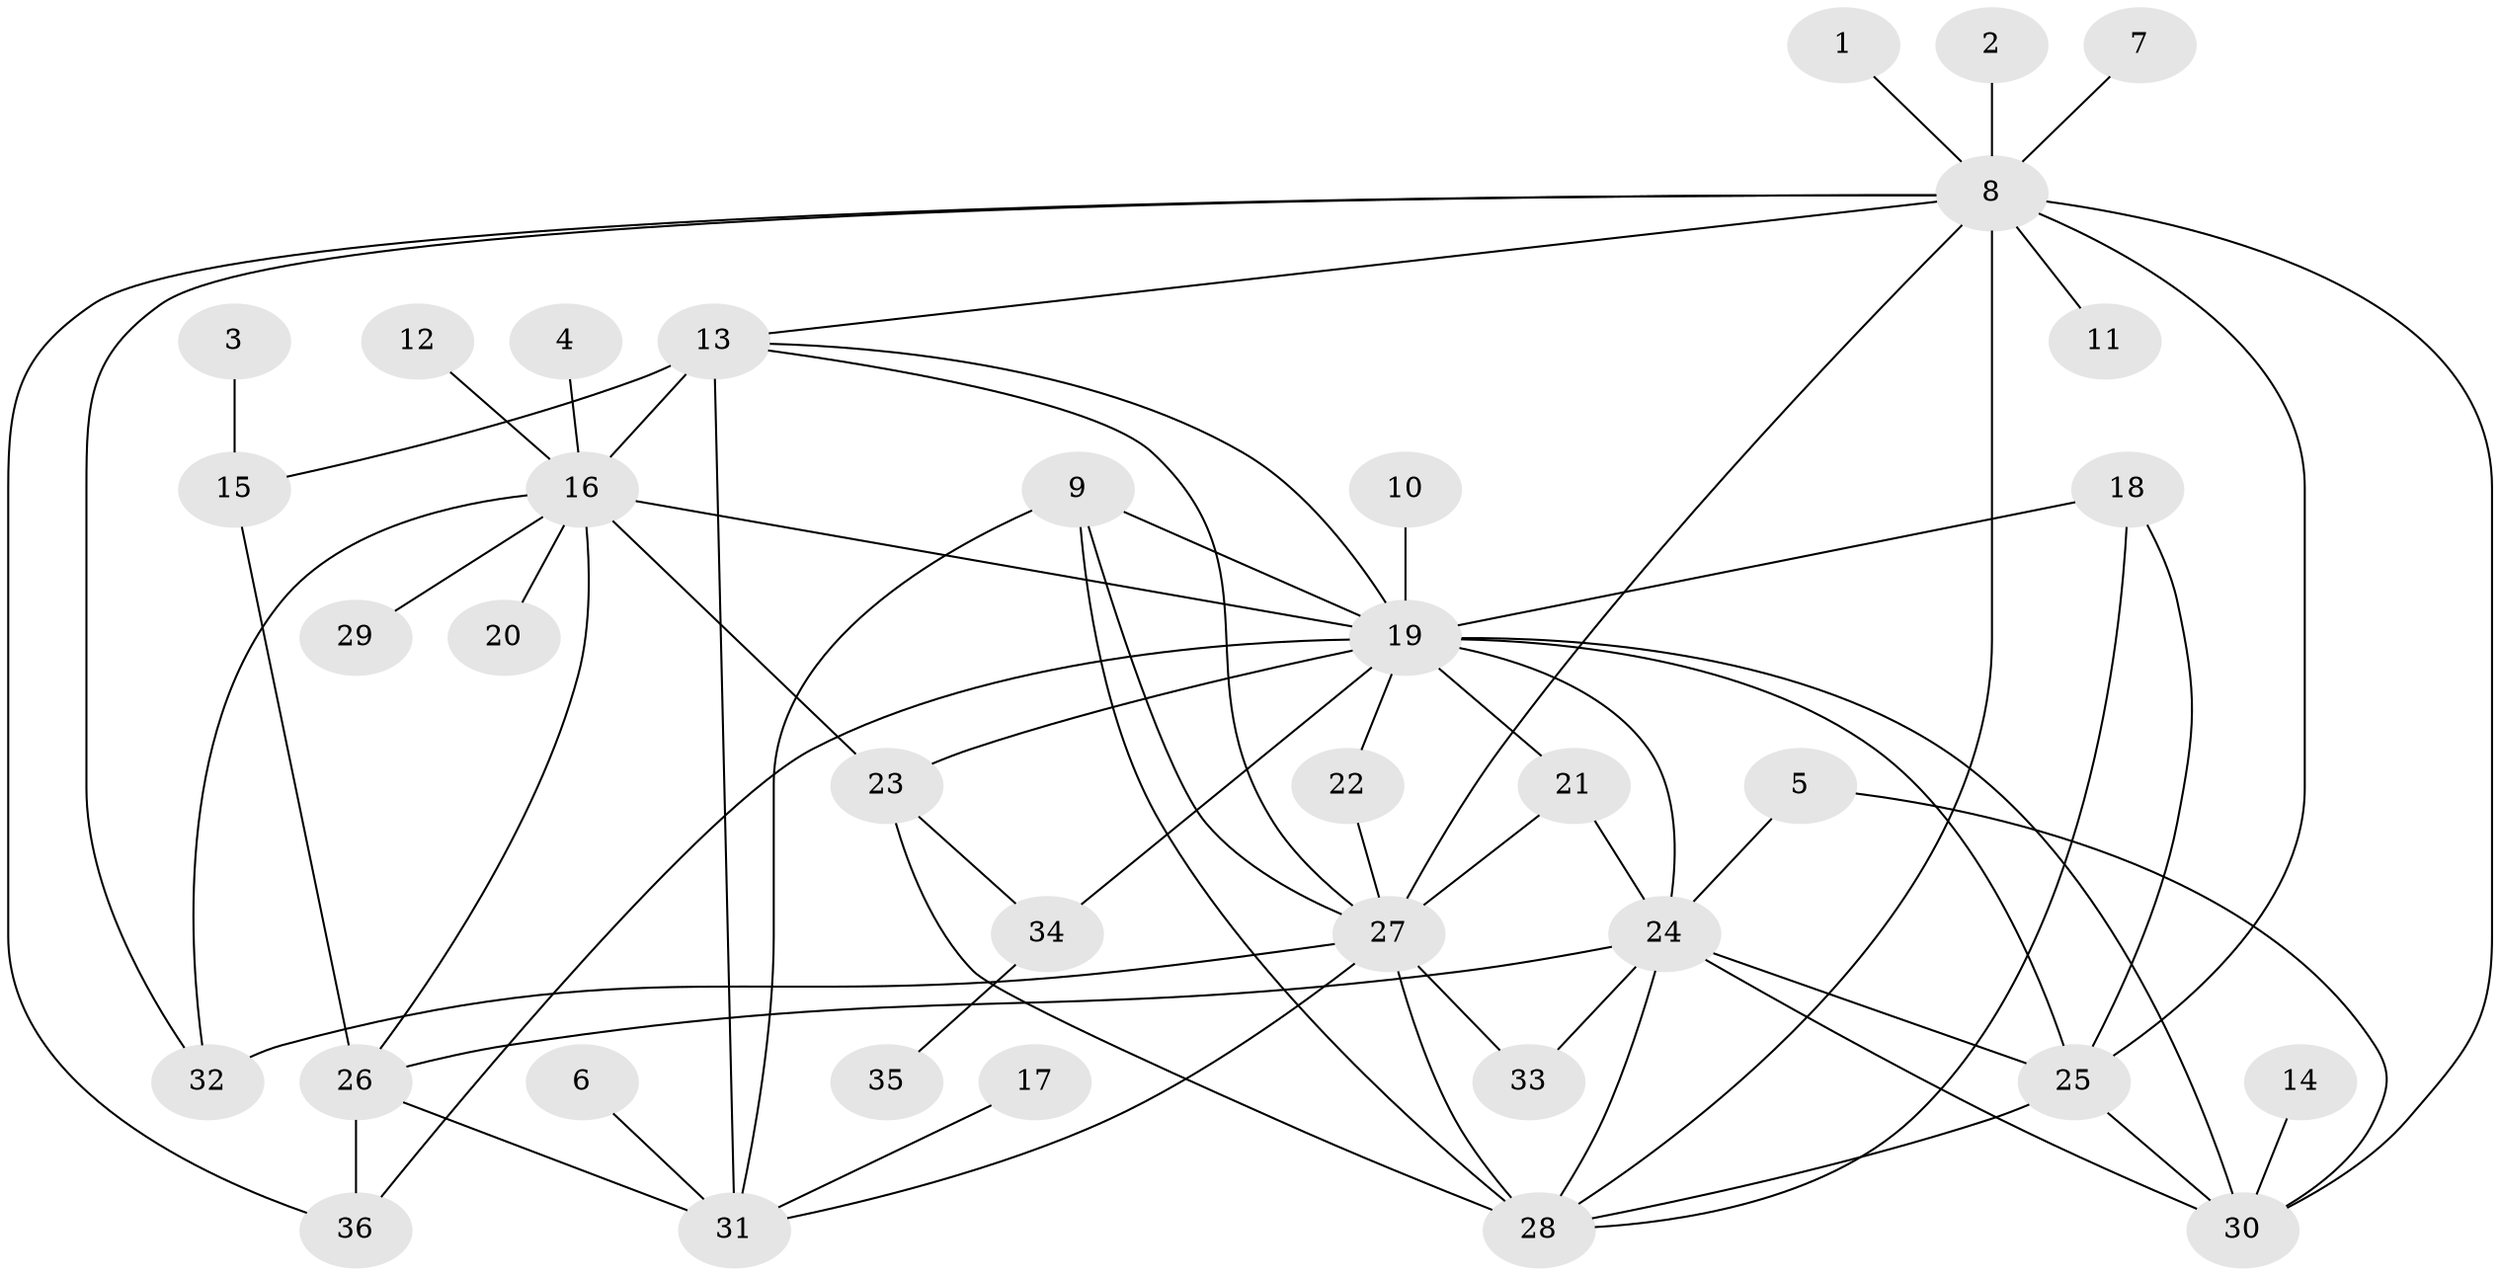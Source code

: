 // original degree distribution, {7: 0.02247191011235955, 9: 0.0449438202247191, 8: 0.02247191011235955, 4: 0.07865168539325842, 3: 0.10112359550561797, 20: 0.011235955056179775, 14: 0.011235955056179775, 2: 0.23595505617977527, 1: 0.42696629213483145, 12: 0.011235955056179775, 6: 0.02247191011235955, 5: 0.011235955056179775}
// Generated by graph-tools (version 1.1) at 2025/36/03/04/25 23:36:52]
// undirected, 36 vertices, 66 edges
graph export_dot {
  node [color=gray90,style=filled];
  1;
  2;
  3;
  4;
  5;
  6;
  7;
  8;
  9;
  10;
  11;
  12;
  13;
  14;
  15;
  16;
  17;
  18;
  19;
  20;
  21;
  22;
  23;
  24;
  25;
  26;
  27;
  28;
  29;
  30;
  31;
  32;
  33;
  34;
  35;
  36;
  1 -- 8 [weight=1.0];
  2 -- 8 [weight=1.0];
  3 -- 15 [weight=1.0];
  4 -- 16 [weight=1.0];
  5 -- 24 [weight=1.0];
  5 -- 30 [weight=1.0];
  6 -- 31 [weight=1.0];
  7 -- 8 [weight=1.0];
  8 -- 11 [weight=1.0];
  8 -- 13 [weight=1.0];
  8 -- 25 [weight=2.0];
  8 -- 27 [weight=1.0];
  8 -- 28 [weight=1.0];
  8 -- 30 [weight=1.0];
  8 -- 32 [weight=1.0];
  8 -- 36 [weight=1.0];
  9 -- 19 [weight=1.0];
  9 -- 27 [weight=1.0];
  9 -- 28 [weight=2.0];
  9 -- 31 [weight=1.0];
  10 -- 19 [weight=1.0];
  12 -- 16 [weight=1.0];
  13 -- 15 [weight=1.0];
  13 -- 16 [weight=3.0];
  13 -- 19 [weight=1.0];
  13 -- 27 [weight=1.0];
  13 -- 31 [weight=1.0];
  14 -- 30 [weight=1.0];
  15 -- 26 [weight=1.0];
  16 -- 19 [weight=1.0];
  16 -- 20 [weight=1.0];
  16 -- 23 [weight=1.0];
  16 -- 26 [weight=1.0];
  16 -- 29 [weight=1.0];
  16 -- 32 [weight=1.0];
  17 -- 31 [weight=1.0];
  18 -- 19 [weight=2.0];
  18 -- 25 [weight=1.0];
  18 -- 28 [weight=1.0];
  19 -- 21 [weight=3.0];
  19 -- 22 [weight=1.0];
  19 -- 23 [weight=2.0];
  19 -- 24 [weight=1.0];
  19 -- 25 [weight=1.0];
  19 -- 30 [weight=1.0];
  19 -- 34 [weight=1.0];
  19 -- 36 [weight=1.0];
  21 -- 24 [weight=1.0];
  21 -- 27 [weight=1.0];
  22 -- 27 [weight=1.0];
  23 -- 28 [weight=1.0];
  23 -- 34 [weight=1.0];
  24 -- 25 [weight=1.0];
  24 -- 26 [weight=1.0];
  24 -- 28 [weight=1.0];
  24 -- 30 [weight=1.0];
  24 -- 33 [weight=1.0];
  25 -- 28 [weight=2.0];
  25 -- 30 [weight=1.0];
  26 -- 31 [weight=1.0];
  26 -- 36 [weight=1.0];
  27 -- 28 [weight=2.0];
  27 -- 31 [weight=1.0];
  27 -- 32 [weight=1.0];
  27 -- 33 [weight=1.0];
  34 -- 35 [weight=1.0];
}
